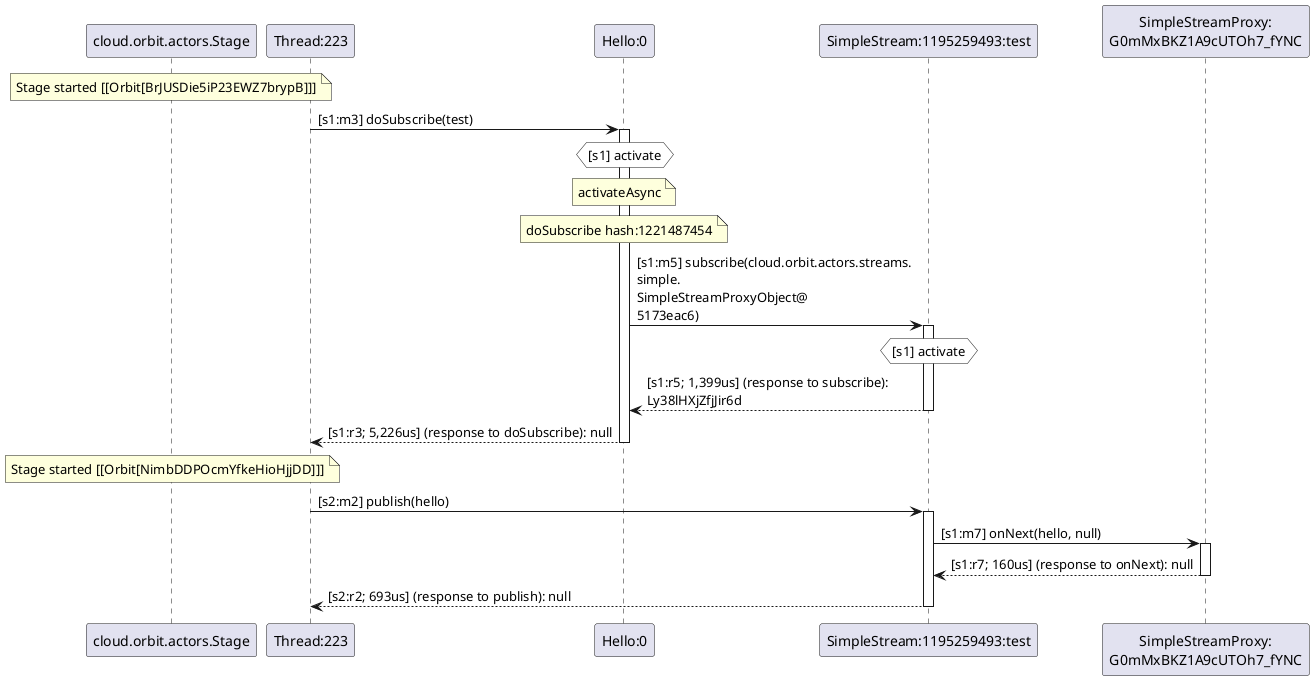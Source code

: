 @startuml
note over "cloud.orbit.actors.Stage": Stage started [[Orbit[BrJUSDie5iP23EWZ7brypB]]]
"Thread:223" -> "Hello:0" : [s1:m3] doSubscribe(test)
activate "Hello:0"
hnote over "Hello:0" #white : [s1] activate
note over "Hello:0": activateAsync
note over "Hello:0": doSubscribe hash:1221487454
"Hello:0" -> "SimpleStream:1195259493:test" : [s1:m5] subscribe(cloud.orbit.actors.streams.\nsimple.\nSimpleStreamProxyObject@\n5173eac6)
activate "SimpleStream:1195259493:test"
hnote over "SimpleStream:1195259493:test" #white : [s1] activate
"SimpleStream:1195259493:test" --> "Hello:0" : [s1:r5; 1,399us] (response to subscribe): \nLy38lHXjZfjJir6d
deactivate "SimpleStream:1195259493:test"
"Hello:0" --> "Thread:223" : [s1:r3; 5,226us] (response to doSubscribe): null
deactivate "Hello:0"
note over "cloud.orbit.actors.Stage": Stage started [[Orbit[NimbDDPOcmYfkeHioHjjDD]]]
"Thread:223" -> "SimpleStream:1195259493:test" : [s2:m2] publish(hello)
activate "SimpleStream:1195259493:test"
"SimpleStream:1195259493:test" -> "SimpleStreamProxy:\nG0mMxBKZ1A9cUTOh7_fYNC" : [s1:m7] onNext(hello, null)
activate "SimpleStreamProxy:\nG0mMxBKZ1A9cUTOh7_fYNC"
"SimpleStreamProxy:\nG0mMxBKZ1A9cUTOh7_fYNC" --> "SimpleStream:1195259493:test" : [s1:r7; 160us] (response to onNext): null
deactivate "SimpleStreamProxy:\nG0mMxBKZ1A9cUTOh7_fYNC"
"SimpleStream:1195259493:test" --> "Thread:223" : [s2:r2; 693us] (response to publish): null
deactivate "SimpleStream:1195259493:test"
@enduml
